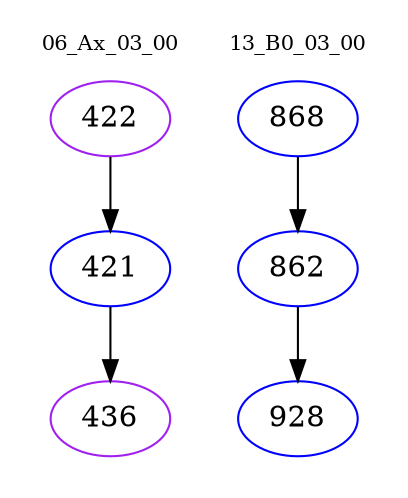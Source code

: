 digraph{
subgraph cluster_0 {
color = white
label = "06_Ax_03_00";
fontsize=10;
T0_422 [label="422", color="purple"]
T0_422 -> T0_421 [color="black"]
T0_421 [label="421", color="blue"]
T0_421 -> T0_436 [color="black"]
T0_436 [label="436", color="purple"]
}
subgraph cluster_1 {
color = white
label = "13_B0_03_00";
fontsize=10;
T1_868 [label="868", color="blue"]
T1_868 -> T1_862 [color="black"]
T1_862 [label="862", color="blue"]
T1_862 -> T1_928 [color="black"]
T1_928 [label="928", color="blue"]
}
}
